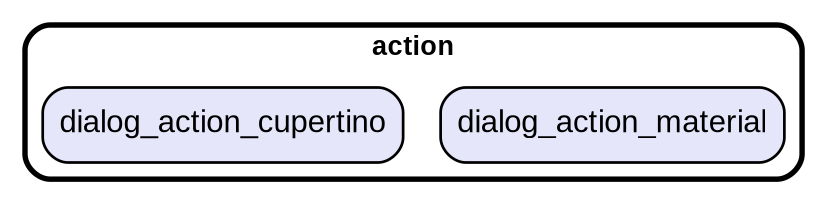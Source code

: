 digraph "" {
  graph [style=rounded fontname="Arial Black" fontsize=13 penwidth=2.6];
  node [shape=rect style="filled,rounded" fontname=Arial fontsize=15 fillcolor=Lavender penwidth=1.3];
  edge [penwidth=1.3];
  "/dialog_action_material.dart" [label="dialog_action_material"];
  "/dialog_action_cupertino.dart" [label="dialog_action_cupertino"];
  subgraph "cluster~" {
    label="action";
    "/dialog_action_material.dart";
    "/dialog_action_cupertino.dart";
  }
}
